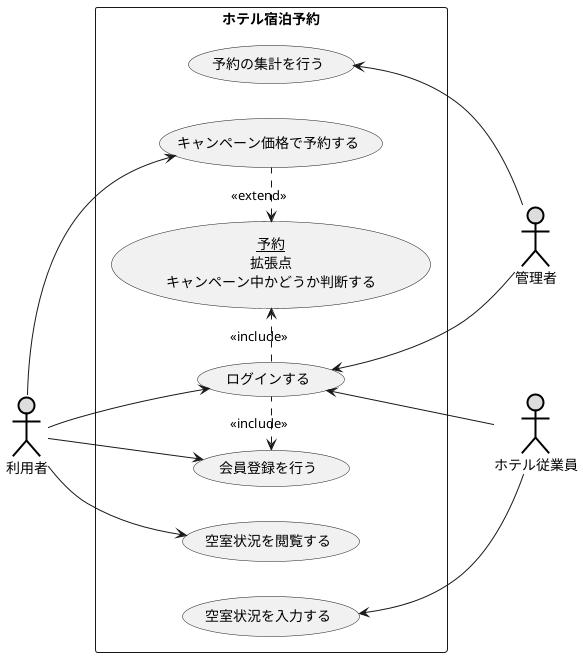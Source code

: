 @startuml ユースケース図
left to right direction
actor 利用者 #DDDDDD;line:black;line.bold;
actor ホテル従業員 #DDDDDD;line:black;line.bold;
actor 管理者 #DDDDDD;line:black;line.bold;
rectangle ホテル宿泊予約 {
usecase 空室状況を閲覧する   
usecase 空室状況を入力する
usecase 予約の集計を行う
usecase ログインする
usecase 会員登録を行う
usecase (<u>予約</u>\n拡張点\nキャンペーン中かどうか判断する) as input
usecase キャンペーン価格で予約する
}
利用者 --> キャンペーン価格で予約する
利用者 --> ログインする
利用者 --> 会員登録を行う
利用者 --> 空室状況を閲覧する
ログインする <-- ホテル従業員
空室状況を入力する <-- ホテル従業員
ログインする <-- 管理者
予約の集計を行う <-right- 管理者
input <. (キャンペーン価格で予約する) : <<extend>>
ログインする .> input : << include >>
会員登録を行う <. ログインする : << include >>
@enduml